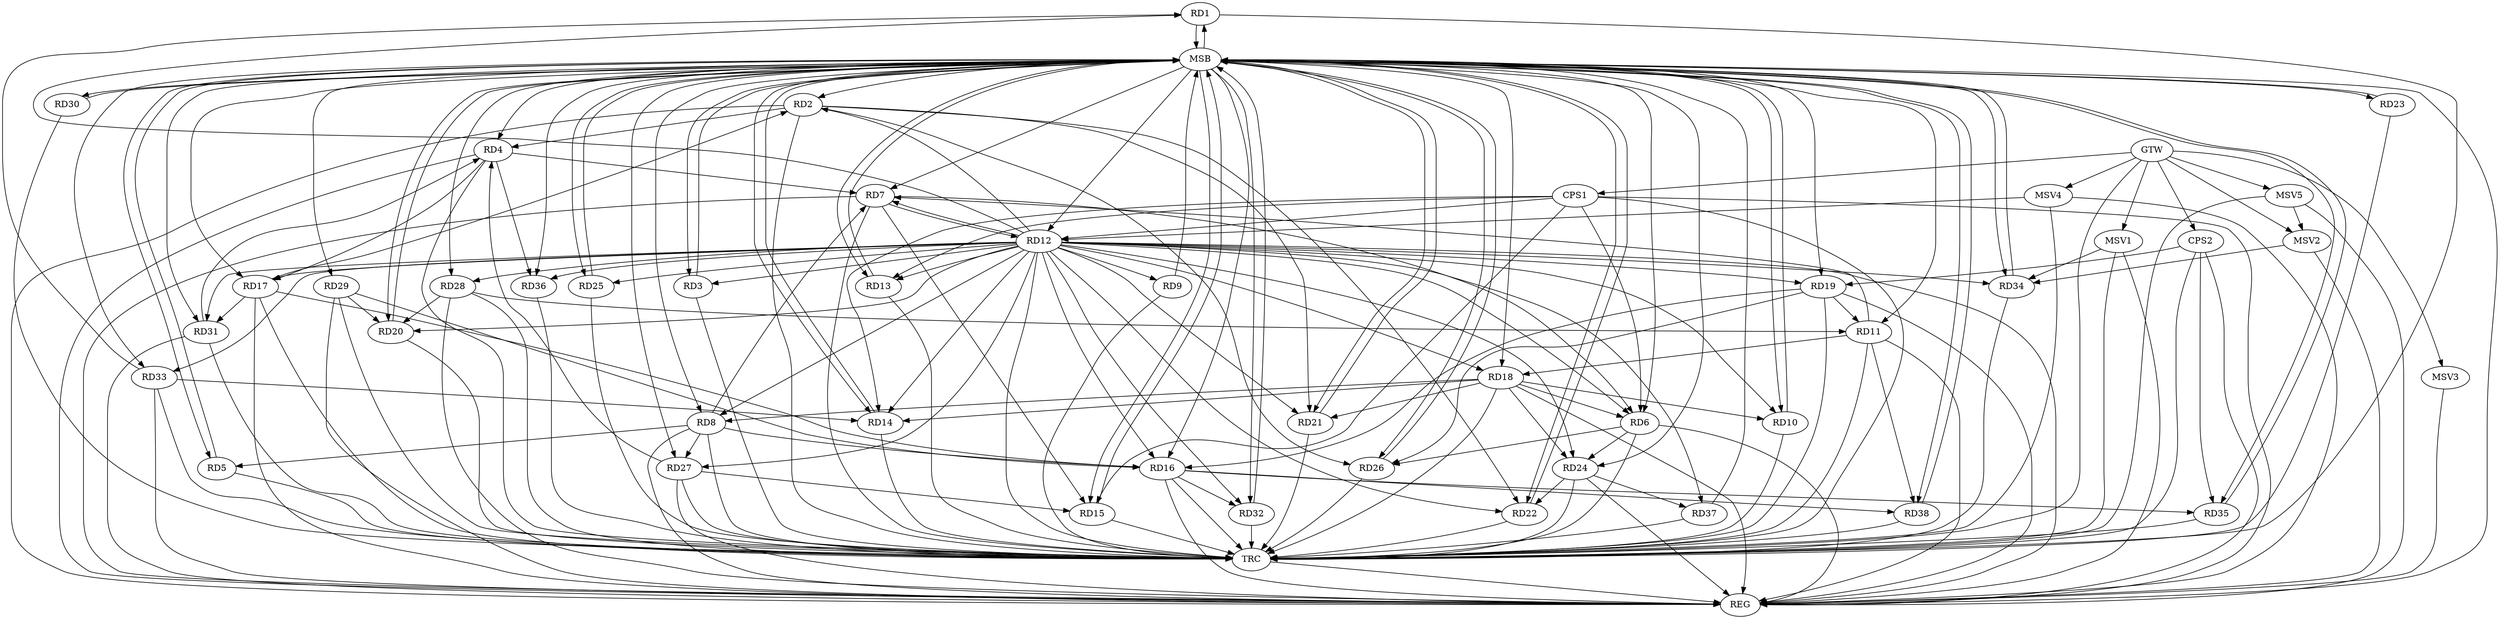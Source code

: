 strict digraph G {
  RD1 [ label="RD1" ];
  RD2 [ label="RD2" ];
  RD3 [ label="RD3" ];
  RD4 [ label="RD4" ];
  RD5 [ label="RD5" ];
  RD6 [ label="RD6" ];
  RD7 [ label="RD7" ];
  RD8 [ label="RD8" ];
  RD9 [ label="RD9" ];
  RD10 [ label="RD10" ];
  RD11 [ label="RD11" ];
  RD12 [ label="RD12" ];
  RD13 [ label="RD13" ];
  RD14 [ label="RD14" ];
  RD15 [ label="RD15" ];
  RD16 [ label="RD16" ];
  RD17 [ label="RD17" ];
  RD18 [ label="RD18" ];
  RD19 [ label="RD19" ];
  RD20 [ label="RD20" ];
  RD21 [ label="RD21" ];
  RD22 [ label="RD22" ];
  RD23 [ label="RD23" ];
  RD24 [ label="RD24" ];
  RD25 [ label="RD25" ];
  RD26 [ label="RD26" ];
  RD27 [ label="RD27" ];
  RD28 [ label="RD28" ];
  RD29 [ label="RD29" ];
  RD30 [ label="RD30" ];
  RD31 [ label="RD31" ];
  RD32 [ label="RD32" ];
  RD33 [ label="RD33" ];
  RD34 [ label="RD34" ];
  RD35 [ label="RD35" ];
  RD36 [ label="RD36" ];
  RD37 [ label="RD37" ];
  RD38 [ label="RD38" ];
  CPS1 [ label="CPS1" ];
  CPS2 [ label="CPS2" ];
  GTW [ label="GTW" ];
  REG [ label="REG" ];
  MSB [ label="MSB" ];
  TRC [ label="TRC" ];
  MSV1 [ label="MSV1" ];
  MSV2 [ label="MSV2" ];
  MSV3 [ label="MSV3" ];
  MSV4 [ label="MSV4" ];
  MSV5 [ label="MSV5" ];
  RD12 -> RD1;
  RD33 -> RD1;
  RD2 -> RD4;
  RD17 -> RD2;
  RD2 -> RD21;
  RD2 -> RD22;
  RD2 -> RD26;
  RD4 -> RD7;
  RD4 -> RD17;
  RD27 -> RD4;
  RD31 -> RD4;
  RD4 -> RD36;
  RD8 -> RD5;
  RD7 -> RD6;
  RD18 -> RD6;
  RD6 -> RD24;
  RD6 -> RD26;
  RD8 -> RD7;
  RD11 -> RD7;
  RD7 -> RD12;
  RD12 -> RD7;
  RD7 -> RD15;
  RD8 -> RD16;
  RD18 -> RD8;
  RD8 -> RD27;
  RD18 -> RD10;
  RD11 -> RD18;
  RD19 -> RD11;
  RD28 -> RD11;
  RD11 -> RD38;
  RD12 -> RD14;
  RD12 -> RD16;
  RD12 -> RD17;
  RD12 -> RD20;
  RD12 -> RD22;
  RD12 -> RD31;
  RD18 -> RD14;
  RD33 -> RD14;
  RD27 -> RD15;
  RD17 -> RD16;
  RD19 -> RD16;
  RD29 -> RD16;
  RD16 -> RD32;
  RD16 -> RD35;
  RD16 -> RD38;
  RD17 -> RD31;
  RD18 -> RD21;
  RD18 -> RD24;
  RD19 -> RD26;
  RD28 -> RD20;
  RD29 -> RD20;
  RD24 -> RD22;
  RD24 -> RD37;
  CPS1 -> RD15;
  CPS1 -> RD13;
  CPS1 -> RD14;
  CPS1 -> RD12;
  CPS1 -> RD6;
  CPS2 -> RD35;
  CPS2 -> RD19;
  GTW -> CPS1;
  GTW -> CPS2;
  RD2 -> REG;
  RD4 -> REG;
  RD6 -> REG;
  RD7 -> REG;
  RD8 -> REG;
  RD11 -> REG;
  RD12 -> REG;
  RD16 -> REG;
  RD17 -> REG;
  RD18 -> REG;
  RD19 -> REG;
  RD24 -> REG;
  RD27 -> REG;
  RD28 -> REG;
  RD29 -> REG;
  RD31 -> REG;
  RD33 -> REG;
  CPS1 -> REG;
  CPS2 -> REG;
  RD1 -> MSB;
  MSB -> RD6;
  MSB -> RD11;
  MSB -> RD18;
  MSB -> RD19;
  MSB -> RD29;
  MSB -> RD34;
  MSB -> RD38;
  MSB -> REG;
  RD3 -> MSB;
  MSB -> RD12;
  MSB -> RD23;
  RD5 -> MSB;
  MSB -> RD3;
  MSB -> RD13;
  MSB -> RD15;
  RD9 -> MSB;
  MSB -> RD1;
  MSB -> RD2;
  MSB -> RD7;
  MSB -> RD8;
  MSB -> RD22;
  MSB -> RD36;
  RD10 -> MSB;
  MSB -> RD24;
  MSB -> RD27;
  RD13 -> MSB;
  MSB -> RD25;
  MSB -> RD30;
  MSB -> RD31;
  RD14 -> MSB;
  MSB -> RD4;
  MSB -> RD32;
  RD15 -> MSB;
  MSB -> RD17;
  MSB -> RD21;
  RD20 -> MSB;
  MSB -> RD35;
  RD21 -> MSB;
  MSB -> RD33;
  RD22 -> MSB;
  MSB -> RD16;
  MSB -> RD20;
  RD23 -> MSB;
  RD25 -> MSB;
  MSB -> RD5;
  RD26 -> MSB;
  MSB -> RD10;
  RD30 -> MSB;
  RD32 -> MSB;
  MSB -> RD26;
  MSB -> RD28;
  RD34 -> MSB;
  RD35 -> MSB;
  RD37 -> MSB;
  MSB -> RD14;
  RD38 -> MSB;
  RD1 -> TRC;
  RD2 -> TRC;
  RD3 -> TRC;
  RD4 -> TRC;
  RD5 -> TRC;
  RD6 -> TRC;
  RD7 -> TRC;
  RD8 -> TRC;
  RD9 -> TRC;
  RD10 -> TRC;
  RD11 -> TRC;
  RD12 -> TRC;
  RD13 -> TRC;
  RD14 -> TRC;
  RD15 -> TRC;
  RD16 -> TRC;
  RD17 -> TRC;
  RD18 -> TRC;
  RD19 -> TRC;
  RD20 -> TRC;
  RD21 -> TRC;
  RD22 -> TRC;
  RD23 -> TRC;
  RD24 -> TRC;
  RD25 -> TRC;
  RD26 -> TRC;
  RD27 -> TRC;
  RD28 -> TRC;
  RD29 -> TRC;
  RD30 -> TRC;
  RD31 -> TRC;
  RD32 -> TRC;
  RD33 -> TRC;
  RD34 -> TRC;
  RD35 -> TRC;
  RD36 -> TRC;
  RD37 -> TRC;
  RD38 -> TRC;
  CPS1 -> TRC;
  CPS2 -> TRC;
  GTW -> TRC;
  TRC -> REG;
  RD12 -> RD9;
  RD12 -> RD34;
  RD12 -> RD6;
  RD12 -> RD33;
  RD12 -> RD21;
  RD12 -> RD27;
  RD12 -> RD18;
  RD12 -> RD37;
  RD12 -> RD3;
  RD12 -> RD13;
  RD12 -> RD10;
  RD12 -> RD2;
  RD12 -> RD36;
  RD12 -> RD19;
  RD12 -> RD32;
  RD12 -> RD25;
  RD12 -> RD24;
  RD12 -> RD28;
  RD12 -> RD8;
  MSV1 -> RD34;
  GTW -> MSV1;
  MSV1 -> REG;
  MSV1 -> TRC;
  MSV2 -> RD34;
  GTW -> MSV2;
  MSV2 -> REG;
  GTW -> MSV3;
  MSV3 -> REG;
  MSV4 -> RD12;
  GTW -> MSV4;
  MSV4 -> REG;
  MSV4 -> TRC;
  MSV5 -> MSV2;
  GTW -> MSV5;
  MSV5 -> REG;
  MSV5 -> TRC;
}
